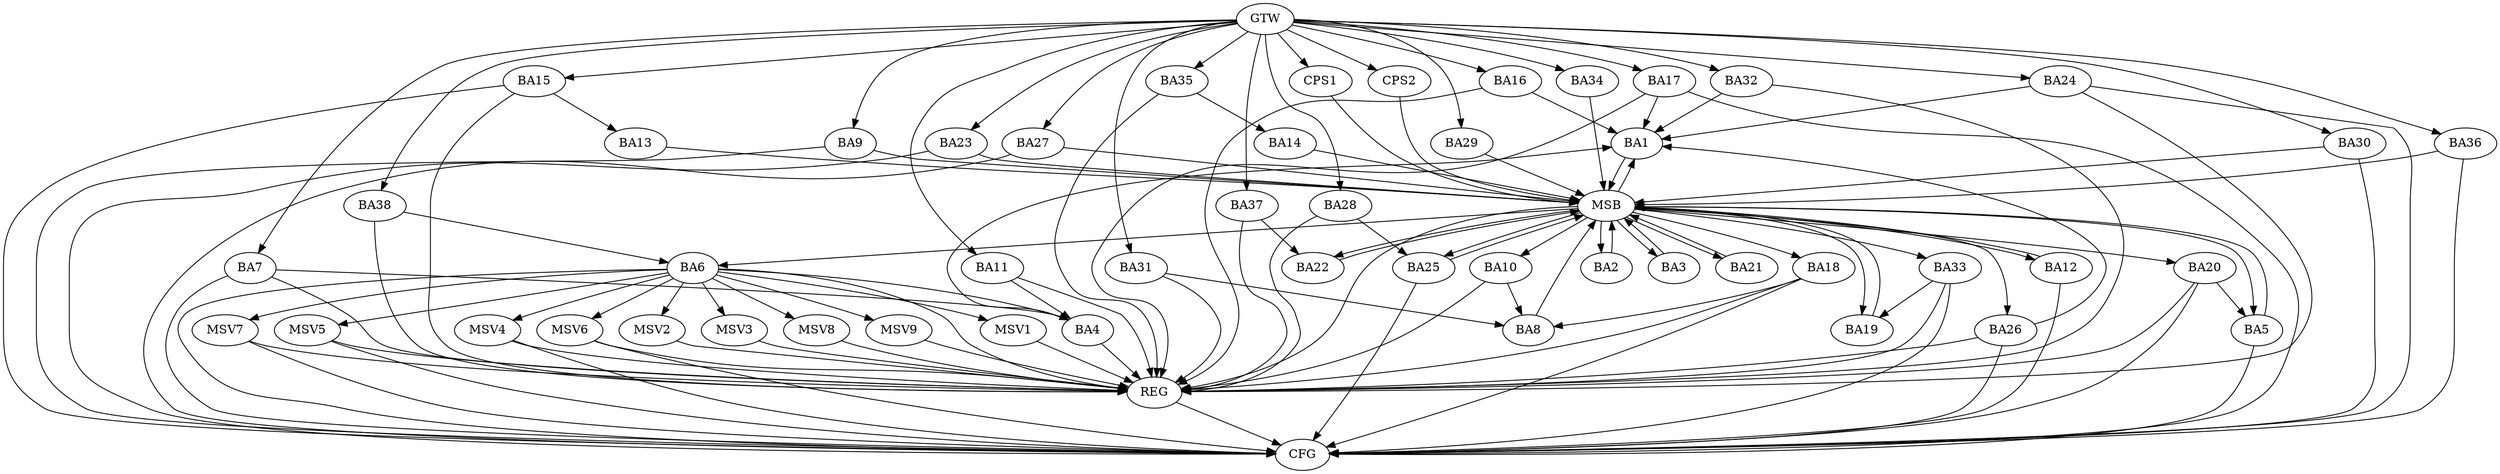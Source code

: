 strict digraph G {
  BA1 [ label="BA1" ];
  BA2 [ label="BA2" ];
  BA3 [ label="BA3" ];
  BA4 [ label="BA4" ];
  BA5 [ label="BA5" ];
  BA6 [ label="BA6" ];
  BA7 [ label="BA7" ];
  BA8 [ label="BA8" ];
  BA9 [ label="BA9" ];
  BA10 [ label="BA10" ];
  BA11 [ label="BA11" ];
  BA12 [ label="BA12" ];
  BA13 [ label="BA13" ];
  BA14 [ label="BA14" ];
  BA15 [ label="BA15" ];
  BA16 [ label="BA16" ];
  BA17 [ label="BA17" ];
  BA18 [ label="BA18" ];
  BA19 [ label="BA19" ];
  BA20 [ label="BA20" ];
  BA21 [ label="BA21" ];
  BA22 [ label="BA22" ];
  BA23 [ label="BA23" ];
  BA24 [ label="BA24" ];
  BA25 [ label="BA25" ];
  BA26 [ label="BA26" ];
  BA27 [ label="BA27" ];
  BA28 [ label="BA28" ];
  BA29 [ label="BA29" ];
  BA30 [ label="BA30" ];
  BA31 [ label="BA31" ];
  BA32 [ label="BA32" ];
  BA33 [ label="BA33" ];
  BA34 [ label="BA34" ];
  BA35 [ label="BA35" ];
  BA36 [ label="BA36" ];
  BA37 [ label="BA37" ];
  BA38 [ label="BA38" ];
  CPS1 [ label="CPS1" ];
  CPS2 [ label="CPS2" ];
  GTW [ label="GTW" ];
  REG [ label="REG" ];
  MSB [ label="MSB" ];
  CFG [ label="CFG" ];
  MSV1 [ label="MSV1" ];
  MSV2 [ label="MSV2" ];
  MSV3 [ label="MSV3" ];
  MSV4 [ label="MSV4" ];
  MSV5 [ label="MSV5" ];
  MSV6 [ label="MSV6" ];
  MSV7 [ label="MSV7" ];
  MSV8 [ label="MSV8" ];
  MSV9 [ label="MSV9" ];
  BA4 -> BA1;
  BA6 -> BA4;
  BA7 -> BA4;
  BA10 -> BA8;
  BA11 -> BA4;
  BA15 -> BA13;
  BA16 -> BA1;
  BA17 -> BA1;
  BA18 -> BA8;
  BA20 -> BA5;
  BA24 -> BA1;
  BA26 -> BA1;
  BA28 -> BA25;
  BA31 -> BA8;
  BA32 -> BA1;
  BA33 -> BA19;
  BA35 -> BA14;
  BA37 -> BA22;
  BA38 -> BA6;
  GTW -> BA7;
  GTW -> BA9;
  GTW -> BA11;
  GTW -> BA15;
  GTW -> BA16;
  GTW -> BA17;
  GTW -> BA23;
  GTW -> BA24;
  GTW -> BA27;
  GTW -> BA28;
  GTW -> BA29;
  GTW -> BA30;
  GTW -> BA31;
  GTW -> BA32;
  GTW -> BA34;
  GTW -> BA35;
  GTW -> BA36;
  GTW -> BA37;
  GTW -> BA38;
  GTW -> CPS1;
  GTW -> CPS2;
  BA4 -> REG;
  BA6 -> REG;
  BA7 -> REG;
  BA10 -> REG;
  BA11 -> REG;
  BA15 -> REG;
  BA16 -> REG;
  BA17 -> REG;
  BA18 -> REG;
  BA20 -> REG;
  BA24 -> REG;
  BA26 -> REG;
  BA28 -> REG;
  BA31 -> REG;
  BA32 -> REG;
  BA33 -> REG;
  BA35 -> REG;
  BA37 -> REG;
  BA38 -> REG;
  BA1 -> MSB;
  MSB -> BA2;
  MSB -> REG;
  BA2 -> MSB;
  MSB -> BA1;
  BA3 -> MSB;
  BA5 -> MSB;
  MSB -> BA3;
  BA8 -> MSB;
  BA9 -> MSB;
  BA12 -> MSB;
  BA13 -> MSB;
  MSB -> BA12;
  BA14 -> MSB;
  BA19 -> MSB;
  BA21 -> MSB;
  BA22 -> MSB;
  BA23 -> MSB;
  MSB -> BA10;
  BA25 -> MSB;
  MSB -> BA21;
  BA27 -> MSB;
  MSB -> BA25;
  BA29 -> MSB;
  MSB -> BA22;
  BA30 -> MSB;
  BA34 -> MSB;
  MSB -> BA26;
  BA36 -> MSB;
  CPS1 -> MSB;
  MSB -> BA33;
  MSB -> BA18;
  CPS2 -> MSB;
  MSB -> BA5;
  MSB -> BA19;
  MSB -> BA6;
  MSB -> BA20;
  BA33 -> CFG;
  BA15 -> CFG;
  BA25 -> CFG;
  BA27 -> CFG;
  BA7 -> CFG;
  BA20 -> CFG;
  BA30 -> CFG;
  BA5 -> CFG;
  BA17 -> CFG;
  BA6 -> CFG;
  BA24 -> CFG;
  BA12 -> CFG;
  BA9 -> CFG;
  BA36 -> CFG;
  BA23 -> CFG;
  BA18 -> CFG;
  BA26 -> CFG;
  REG -> CFG;
  BA6 -> MSV1;
  BA6 -> MSV2;
  BA6 -> MSV3;
  BA6 -> MSV4;
  BA6 -> MSV5;
  MSV1 -> REG;
  MSV2 -> REG;
  MSV3 -> REG;
  MSV4 -> REG;
  MSV4 -> CFG;
  MSV5 -> REG;
  MSV5 -> CFG;
  BA6 -> MSV6;
  MSV6 -> REG;
  MSV6 -> CFG;
  BA6 -> MSV7;
  BA6 -> MSV8;
  BA6 -> MSV9;
  MSV7 -> REG;
  MSV7 -> CFG;
  MSV8 -> REG;
  MSV9 -> REG;
}
